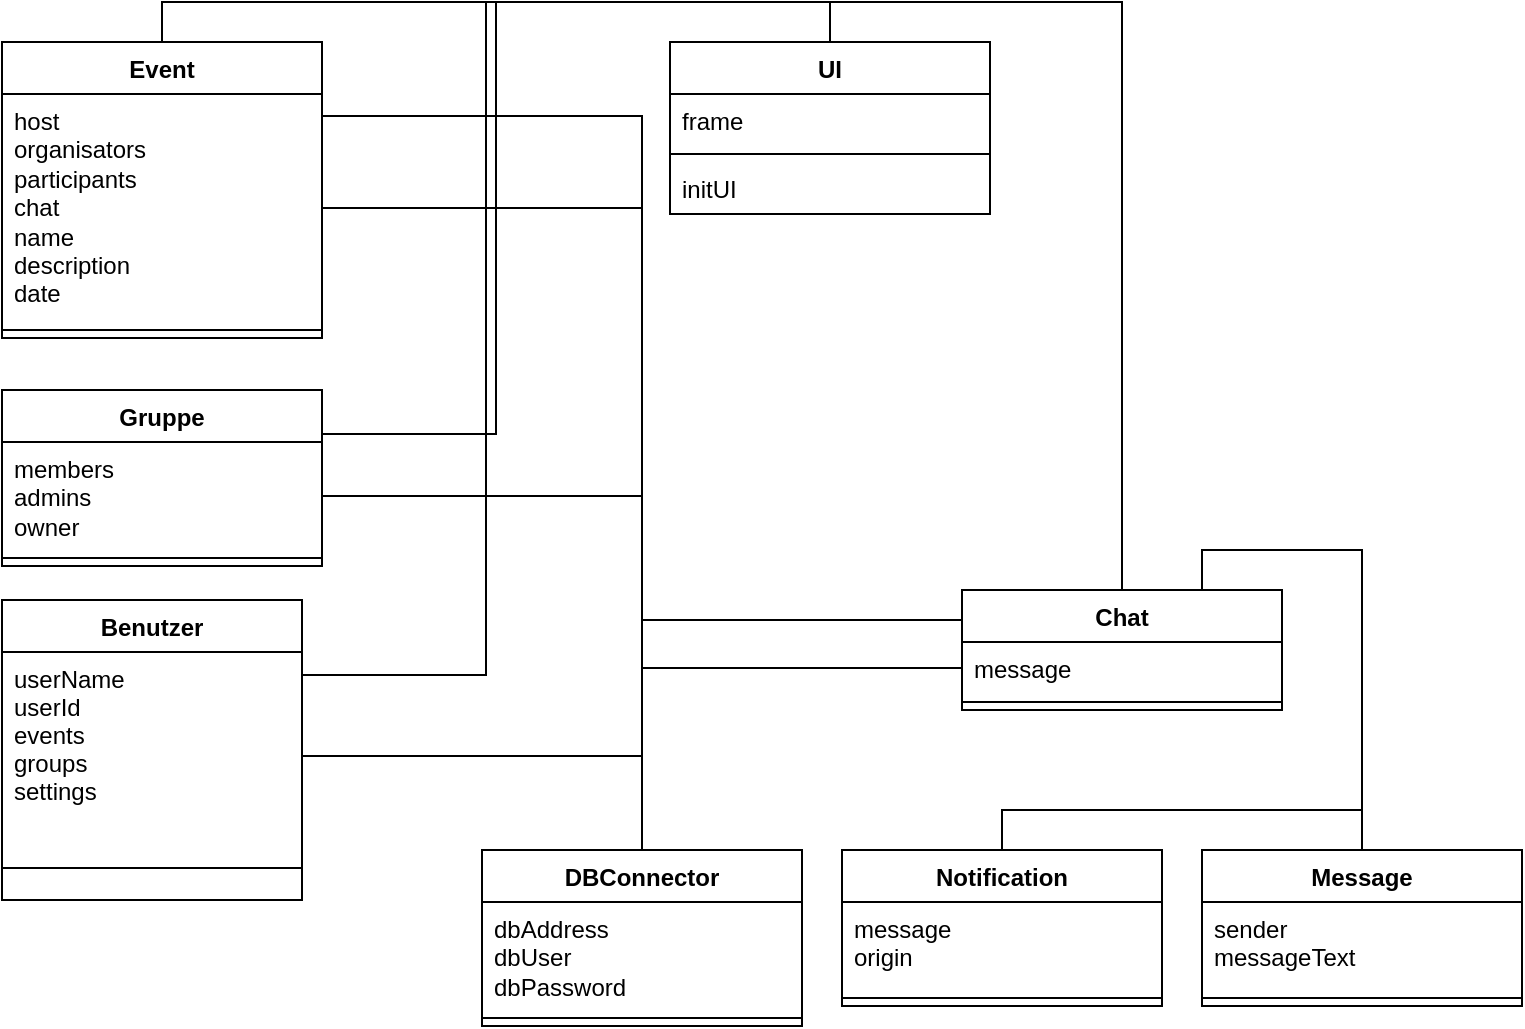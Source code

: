 <mxfile version="22.0.2" type="device">
  <diagram id="C5RBs43oDa-KdzZeNtuy" name="Page-1">
    <mxGraphModel dx="1036" dy="614" grid="1" gridSize="10" guides="1" tooltips="1" connect="1" arrows="1" fold="1" page="1" pageScale="1" pageWidth="827" pageHeight="1169" math="0" shadow="0">
      <root>
        <mxCell id="WIyWlLk6GJQsqaUBKTNV-0" />
        <mxCell id="WIyWlLk6GJQsqaUBKTNV-1" parent="WIyWlLk6GJQsqaUBKTNV-0" />
        <mxCell id="38BFBmdO1ryRwcTciswA-6" value="Benutzer" style="swimlane;fontStyle=1;align=center;verticalAlign=top;childLayout=stackLayout;horizontal=1;startSize=26;horizontalStack=0;resizeParent=1;resizeLast=0;collapsible=1;marginBottom=0;rounded=0;shadow=0;strokeWidth=1;" parent="WIyWlLk6GJQsqaUBKTNV-1" vertex="1">
          <mxGeometry y="375" width="150" height="150" as="geometry">
            <mxRectangle x="130" y="380" width="160" height="26" as="alternateBounds" />
          </mxGeometry>
        </mxCell>
        <mxCell id="38BFBmdO1ryRwcTciswA-8" value="userName&#xa;userId&#xa;events&#xa;groups&#xa;settings" style="text;align=left;verticalAlign=top;spacingLeft=4;spacingRight=4;overflow=hidden;rotatable=0;points=[[0,0.5],[1,0.5]];portConstraint=eastwest;rounded=0;shadow=0;html=0;" parent="38BFBmdO1ryRwcTciswA-6" vertex="1">
          <mxGeometry y="26" width="150" height="104" as="geometry" />
        </mxCell>
        <mxCell id="38BFBmdO1ryRwcTciswA-9" value="" style="line;html=1;strokeWidth=1;align=left;verticalAlign=middle;spacingTop=-1;spacingLeft=3;spacingRight=3;rotatable=0;labelPosition=right;points=[];portConstraint=eastwest;" parent="38BFBmdO1ryRwcTciswA-6" vertex="1">
          <mxGeometry y="130" width="150" height="8" as="geometry" />
        </mxCell>
        <mxCell id="38BFBmdO1ryRwcTciswA-39" value="Gruppe" style="swimlane;fontStyle=1;align=center;verticalAlign=top;childLayout=stackLayout;horizontal=1;startSize=26;horizontalStack=0;resizeParent=1;resizeParentMax=0;resizeLast=0;collapsible=1;marginBottom=0;whiteSpace=wrap;html=1;" parent="WIyWlLk6GJQsqaUBKTNV-1" vertex="1">
          <mxGeometry y="270" width="160" height="88" as="geometry" />
        </mxCell>
        <mxCell id="38BFBmdO1ryRwcTciswA-40" value="members&lt;br&gt;admins&lt;br&gt;owner" style="text;strokeColor=none;fillColor=none;align=left;verticalAlign=top;spacingLeft=4;spacingRight=4;overflow=hidden;rotatable=0;points=[[0,0.5],[1,0.5]];portConstraint=eastwest;whiteSpace=wrap;html=1;" parent="38BFBmdO1ryRwcTciswA-39" vertex="1">
          <mxGeometry y="26" width="160" height="54" as="geometry" />
        </mxCell>
        <mxCell id="38BFBmdO1ryRwcTciswA-41" value="" style="line;strokeWidth=1;fillColor=none;align=left;verticalAlign=middle;spacingTop=-1;spacingLeft=3;spacingRight=3;rotatable=0;labelPosition=right;points=[];portConstraint=eastwest;strokeColor=inherit;" parent="38BFBmdO1ryRwcTciswA-39" vertex="1">
          <mxGeometry y="80" width="160" height="8" as="geometry" />
        </mxCell>
        <mxCell id="B0ApE1Imxmxm_PZNuZGx-25" style="edgeStyle=orthogonalEdgeStyle;rounded=0;orthogonalLoop=1;jettySize=auto;html=1;exitX=0;exitY=0.5;exitDx=0;exitDy=0;entryX=1;entryY=0.5;entryDx=0;entryDy=0;endArrow=none;endFill=0;" parent="WIyWlLk6GJQsqaUBKTNV-1" source="38BFBmdO1ryRwcTciswA-44" target="38BFBmdO1ryRwcTciswA-40" edge="1">
          <mxGeometry relative="1" as="geometry" />
        </mxCell>
        <mxCell id="B0ApE1Imxmxm_PZNuZGx-27" style="edgeStyle=orthogonalEdgeStyle;rounded=0;orthogonalLoop=1;jettySize=auto;html=1;exitX=0;exitY=0.25;exitDx=0;exitDy=0;entryX=1;entryY=0.25;entryDx=0;entryDy=0;endArrow=none;endFill=0;" parent="WIyWlLk6GJQsqaUBKTNV-1" source="38BFBmdO1ryRwcTciswA-43" target="38BFBmdO1ryRwcTciswA-47" edge="1">
          <mxGeometry relative="1" as="geometry" />
        </mxCell>
        <mxCell id="38BFBmdO1ryRwcTciswA-43" value="Chat" style="swimlane;fontStyle=1;align=center;verticalAlign=top;childLayout=stackLayout;horizontal=1;startSize=26;horizontalStack=0;resizeParent=1;resizeParentMax=0;resizeLast=0;collapsible=1;marginBottom=0;whiteSpace=wrap;html=1;" parent="WIyWlLk6GJQsqaUBKTNV-1" vertex="1">
          <mxGeometry x="480" y="370" width="160" height="60" as="geometry" />
        </mxCell>
        <mxCell id="38BFBmdO1ryRwcTciswA-44" value="message" style="text;strokeColor=none;fillColor=none;align=left;verticalAlign=top;spacingLeft=4;spacingRight=4;overflow=hidden;rotatable=0;points=[[0,0.5],[1,0.5]];portConstraint=eastwest;whiteSpace=wrap;html=1;" parent="38BFBmdO1ryRwcTciswA-43" vertex="1">
          <mxGeometry y="26" width="160" height="26" as="geometry" />
        </mxCell>
        <mxCell id="38BFBmdO1ryRwcTciswA-45" value="" style="line;strokeWidth=1;fillColor=none;align=left;verticalAlign=middle;spacingTop=-1;spacingLeft=3;spacingRight=3;rotatable=0;labelPosition=right;points=[];portConstraint=eastwest;strokeColor=inherit;" parent="38BFBmdO1ryRwcTciswA-43" vertex="1">
          <mxGeometry y="52" width="160" height="8" as="geometry" />
        </mxCell>
        <mxCell id="38BFBmdO1ryRwcTciswA-47" value="Event" style="swimlane;fontStyle=1;align=center;verticalAlign=top;childLayout=stackLayout;horizontal=1;startSize=26;horizontalStack=0;resizeParent=1;resizeParentMax=0;resizeLast=0;collapsible=1;marginBottom=0;whiteSpace=wrap;html=1;" parent="WIyWlLk6GJQsqaUBKTNV-1" vertex="1">
          <mxGeometry y="96" width="160" height="148" as="geometry" />
        </mxCell>
        <mxCell id="38BFBmdO1ryRwcTciswA-48" value="host&lt;br&gt;organisators&lt;br&gt;participants&lt;br&gt;chat&lt;br&gt;name&lt;br&gt;description&lt;br&gt;date" style="text;strokeColor=none;fillColor=none;align=left;verticalAlign=top;spacingLeft=4;spacingRight=4;overflow=hidden;rotatable=0;points=[[0,0.5],[1,0.5]];portConstraint=eastwest;whiteSpace=wrap;html=1;" parent="38BFBmdO1ryRwcTciswA-47" vertex="1">
          <mxGeometry y="26" width="160" height="114" as="geometry" />
        </mxCell>
        <mxCell id="38BFBmdO1ryRwcTciswA-49" value="" style="line;strokeWidth=1;fillColor=none;align=left;verticalAlign=middle;spacingTop=-1;spacingLeft=3;spacingRight=3;rotatable=0;labelPosition=right;points=[];portConstraint=eastwest;strokeColor=inherit;" parent="38BFBmdO1ryRwcTciswA-47" vertex="1">
          <mxGeometry y="140" width="160" height="8" as="geometry" />
        </mxCell>
        <mxCell id="B0ApE1Imxmxm_PZNuZGx-17" style="edgeStyle=orthogonalEdgeStyle;rounded=0;orthogonalLoop=1;jettySize=auto;html=1;exitX=0.5;exitY=0;exitDx=0;exitDy=0;entryX=1;entryY=0.25;entryDx=0;entryDy=0;endArrow=none;endFill=0;" parent="WIyWlLk6GJQsqaUBKTNV-1" source="B0ApE1Imxmxm_PZNuZGx-0" target="38BFBmdO1ryRwcTciswA-6" edge="1">
          <mxGeometry relative="1" as="geometry">
            <mxPoint x="140" y="190" as="targetPoint" />
          </mxGeometry>
        </mxCell>
        <mxCell id="B0ApE1Imxmxm_PZNuZGx-18" style="edgeStyle=orthogonalEdgeStyle;rounded=0;orthogonalLoop=1;jettySize=auto;html=1;exitX=0.5;exitY=0;exitDx=0;exitDy=0;entryX=1;entryY=0.25;entryDx=0;entryDy=0;endArrow=none;endFill=0;" parent="WIyWlLk6GJQsqaUBKTNV-1" source="B0ApE1Imxmxm_PZNuZGx-0" target="38BFBmdO1ryRwcTciswA-39" edge="1">
          <mxGeometry relative="1" as="geometry" />
        </mxCell>
        <mxCell id="B0ApE1Imxmxm_PZNuZGx-19" style="edgeStyle=orthogonalEdgeStyle;rounded=0;orthogonalLoop=1;jettySize=auto;html=1;exitX=0.5;exitY=0;exitDx=0;exitDy=0;entryX=0.5;entryY=0;entryDx=0;entryDy=0;endArrow=none;endFill=0;" parent="WIyWlLk6GJQsqaUBKTNV-1" source="B0ApE1Imxmxm_PZNuZGx-0" target="38BFBmdO1ryRwcTciswA-43" edge="1">
          <mxGeometry relative="1" as="geometry" />
        </mxCell>
        <mxCell id="B0ApE1Imxmxm_PZNuZGx-20" style="edgeStyle=orthogonalEdgeStyle;rounded=0;orthogonalLoop=1;jettySize=auto;html=1;exitX=0.5;exitY=0;exitDx=0;exitDy=0;entryX=0.5;entryY=0;entryDx=0;entryDy=0;endArrow=none;endFill=0;" parent="WIyWlLk6GJQsqaUBKTNV-1" source="B0ApE1Imxmxm_PZNuZGx-0" target="38BFBmdO1ryRwcTciswA-47" edge="1">
          <mxGeometry relative="1" as="geometry" />
        </mxCell>
        <mxCell id="B0ApE1Imxmxm_PZNuZGx-0" value="UI" style="swimlane;fontStyle=1;align=center;verticalAlign=top;childLayout=stackLayout;horizontal=1;startSize=26;horizontalStack=0;resizeParent=1;resizeParentMax=0;resizeLast=0;collapsible=1;marginBottom=0;whiteSpace=wrap;html=1;" parent="WIyWlLk6GJQsqaUBKTNV-1" vertex="1">
          <mxGeometry x="334" y="96" width="160" height="86" as="geometry" />
        </mxCell>
        <mxCell id="B0ApE1Imxmxm_PZNuZGx-1" value="frame" style="text;strokeColor=none;fillColor=none;align=left;verticalAlign=top;spacingLeft=4;spacingRight=4;overflow=hidden;rotatable=0;points=[[0,0.5],[1,0.5]];portConstraint=eastwest;whiteSpace=wrap;html=1;" parent="B0ApE1Imxmxm_PZNuZGx-0" vertex="1">
          <mxGeometry y="26" width="160" height="26" as="geometry" />
        </mxCell>
        <mxCell id="B0ApE1Imxmxm_PZNuZGx-2" value="" style="line;strokeWidth=1;fillColor=none;align=left;verticalAlign=middle;spacingTop=-1;spacingLeft=3;spacingRight=3;rotatable=0;labelPosition=right;points=[];portConstraint=eastwest;strokeColor=inherit;" parent="B0ApE1Imxmxm_PZNuZGx-0" vertex="1">
          <mxGeometry y="52" width="160" height="8" as="geometry" />
        </mxCell>
        <mxCell id="B0ApE1Imxmxm_PZNuZGx-3" value="initUI" style="text;strokeColor=none;fillColor=none;align=left;verticalAlign=top;spacingLeft=4;spacingRight=4;overflow=hidden;rotatable=0;points=[[0,0.5],[1,0.5]];portConstraint=eastwest;whiteSpace=wrap;html=1;" parent="B0ApE1Imxmxm_PZNuZGx-0" vertex="1">
          <mxGeometry y="60" width="160" height="26" as="geometry" />
        </mxCell>
        <mxCell id="B0ApE1Imxmxm_PZNuZGx-4" value="Notification" style="swimlane;fontStyle=1;align=center;verticalAlign=top;childLayout=stackLayout;horizontal=1;startSize=26;horizontalStack=0;resizeParent=1;resizeParentMax=0;resizeLast=0;collapsible=1;marginBottom=0;whiteSpace=wrap;html=1;" parent="WIyWlLk6GJQsqaUBKTNV-1" vertex="1">
          <mxGeometry x="420" y="500" width="160" height="78" as="geometry" />
        </mxCell>
        <mxCell id="B0ApE1Imxmxm_PZNuZGx-5" value="message&lt;br&gt;origin" style="text;strokeColor=none;fillColor=none;align=left;verticalAlign=top;spacingLeft=4;spacingRight=4;overflow=hidden;rotatable=0;points=[[0,0.5],[1,0.5]];portConstraint=eastwest;whiteSpace=wrap;html=1;" parent="B0ApE1Imxmxm_PZNuZGx-4" vertex="1">
          <mxGeometry y="26" width="160" height="44" as="geometry" />
        </mxCell>
        <mxCell id="B0ApE1Imxmxm_PZNuZGx-6" value="" style="line;strokeWidth=1;fillColor=none;align=left;verticalAlign=middle;spacingTop=-1;spacingLeft=3;spacingRight=3;rotatable=0;labelPosition=right;points=[];portConstraint=eastwest;strokeColor=inherit;" parent="B0ApE1Imxmxm_PZNuZGx-4" vertex="1">
          <mxGeometry y="70" width="160" height="8" as="geometry" />
        </mxCell>
        <mxCell id="B0ApE1Imxmxm_PZNuZGx-21" style="edgeStyle=orthogonalEdgeStyle;rounded=0;orthogonalLoop=1;jettySize=auto;html=1;exitX=0.5;exitY=0;exitDx=0;exitDy=0;entryX=0.75;entryY=0;entryDx=0;entryDy=0;endArrow=none;endFill=0;" parent="WIyWlLk6GJQsqaUBKTNV-1" source="B0ApE1Imxmxm_PZNuZGx-9" target="38BFBmdO1ryRwcTciswA-43" edge="1">
          <mxGeometry relative="1" as="geometry" />
        </mxCell>
        <mxCell id="B0ApE1Imxmxm_PZNuZGx-22" style="edgeStyle=orthogonalEdgeStyle;rounded=0;orthogonalLoop=1;jettySize=auto;html=1;exitX=0.5;exitY=0;exitDx=0;exitDy=0;entryX=0.5;entryY=0;entryDx=0;entryDy=0;endArrow=none;endFill=0;" parent="WIyWlLk6GJQsqaUBKTNV-1" source="B0ApE1Imxmxm_PZNuZGx-9" target="B0ApE1Imxmxm_PZNuZGx-4" edge="1">
          <mxGeometry relative="1" as="geometry" />
        </mxCell>
        <mxCell id="B0ApE1Imxmxm_PZNuZGx-9" value="Message" style="swimlane;fontStyle=1;align=center;verticalAlign=top;childLayout=stackLayout;horizontal=1;startSize=26;horizontalStack=0;resizeParent=1;resizeParentMax=0;resizeLast=0;collapsible=1;marginBottom=0;whiteSpace=wrap;html=1;" parent="WIyWlLk6GJQsqaUBKTNV-1" vertex="1">
          <mxGeometry x="600" y="500" width="160" height="78" as="geometry" />
        </mxCell>
        <mxCell id="B0ApE1Imxmxm_PZNuZGx-10" value="sender&lt;br&gt;messageText" style="text;strokeColor=none;fillColor=none;align=left;verticalAlign=top;spacingLeft=4;spacingRight=4;overflow=hidden;rotatable=0;points=[[0,0.5],[1,0.5]];portConstraint=eastwest;whiteSpace=wrap;html=1;" parent="B0ApE1Imxmxm_PZNuZGx-9" vertex="1">
          <mxGeometry y="26" width="160" height="44" as="geometry" />
        </mxCell>
        <mxCell id="B0ApE1Imxmxm_PZNuZGx-11" value="" style="line;strokeWidth=1;fillColor=none;align=left;verticalAlign=middle;spacingTop=-1;spacingLeft=3;spacingRight=3;rotatable=0;labelPosition=right;points=[];portConstraint=eastwest;strokeColor=inherit;" parent="B0ApE1Imxmxm_PZNuZGx-9" vertex="1">
          <mxGeometry y="70" width="160" height="8" as="geometry" />
        </mxCell>
        <mxCell id="B0ApE1Imxmxm_PZNuZGx-23" style="edgeStyle=orthogonalEdgeStyle;rounded=0;orthogonalLoop=1;jettySize=auto;html=1;exitX=0.5;exitY=0;exitDx=0;exitDy=0;entryX=1;entryY=0.5;entryDx=0;entryDy=0;endArrow=none;endFill=0;" parent="WIyWlLk6GJQsqaUBKTNV-1" source="B0ApE1Imxmxm_PZNuZGx-13" target="38BFBmdO1ryRwcTciswA-8" edge="1">
          <mxGeometry relative="1" as="geometry" />
        </mxCell>
        <mxCell id="B0ApE1Imxmxm_PZNuZGx-24" style="edgeStyle=orthogonalEdgeStyle;rounded=0;orthogonalLoop=1;jettySize=auto;html=1;exitX=0.5;exitY=0;exitDx=0;exitDy=0;entryX=1;entryY=0.5;entryDx=0;entryDy=0;endArrow=none;endFill=0;" parent="WIyWlLk6GJQsqaUBKTNV-1" source="B0ApE1Imxmxm_PZNuZGx-13" target="38BFBmdO1ryRwcTciswA-48" edge="1">
          <mxGeometry relative="1" as="geometry" />
        </mxCell>
        <mxCell id="B0ApE1Imxmxm_PZNuZGx-13" value="DBConnector" style="swimlane;fontStyle=1;align=center;verticalAlign=top;childLayout=stackLayout;horizontal=1;startSize=26;horizontalStack=0;resizeParent=1;resizeParentMax=0;resizeLast=0;collapsible=1;marginBottom=0;whiteSpace=wrap;html=1;" parent="WIyWlLk6GJQsqaUBKTNV-1" vertex="1">
          <mxGeometry x="240" y="500" width="160" height="88" as="geometry" />
        </mxCell>
        <mxCell id="B0ApE1Imxmxm_PZNuZGx-14" value="dbAddress&lt;br&gt;dbUser&lt;br&gt;dbPassword" style="text;strokeColor=none;fillColor=none;align=left;verticalAlign=top;spacingLeft=4;spacingRight=4;overflow=hidden;rotatable=0;points=[[0,0.5],[1,0.5]];portConstraint=eastwest;whiteSpace=wrap;html=1;" parent="B0ApE1Imxmxm_PZNuZGx-13" vertex="1">
          <mxGeometry y="26" width="160" height="54" as="geometry" />
        </mxCell>
        <mxCell id="B0ApE1Imxmxm_PZNuZGx-15" value="" style="line;strokeWidth=1;fillColor=none;align=left;verticalAlign=middle;spacingTop=-1;spacingLeft=3;spacingRight=3;rotatable=0;labelPosition=right;points=[];portConstraint=eastwest;strokeColor=inherit;" parent="B0ApE1Imxmxm_PZNuZGx-13" vertex="1">
          <mxGeometry y="80" width="160" height="8" as="geometry" />
        </mxCell>
      </root>
    </mxGraphModel>
  </diagram>
</mxfile>
